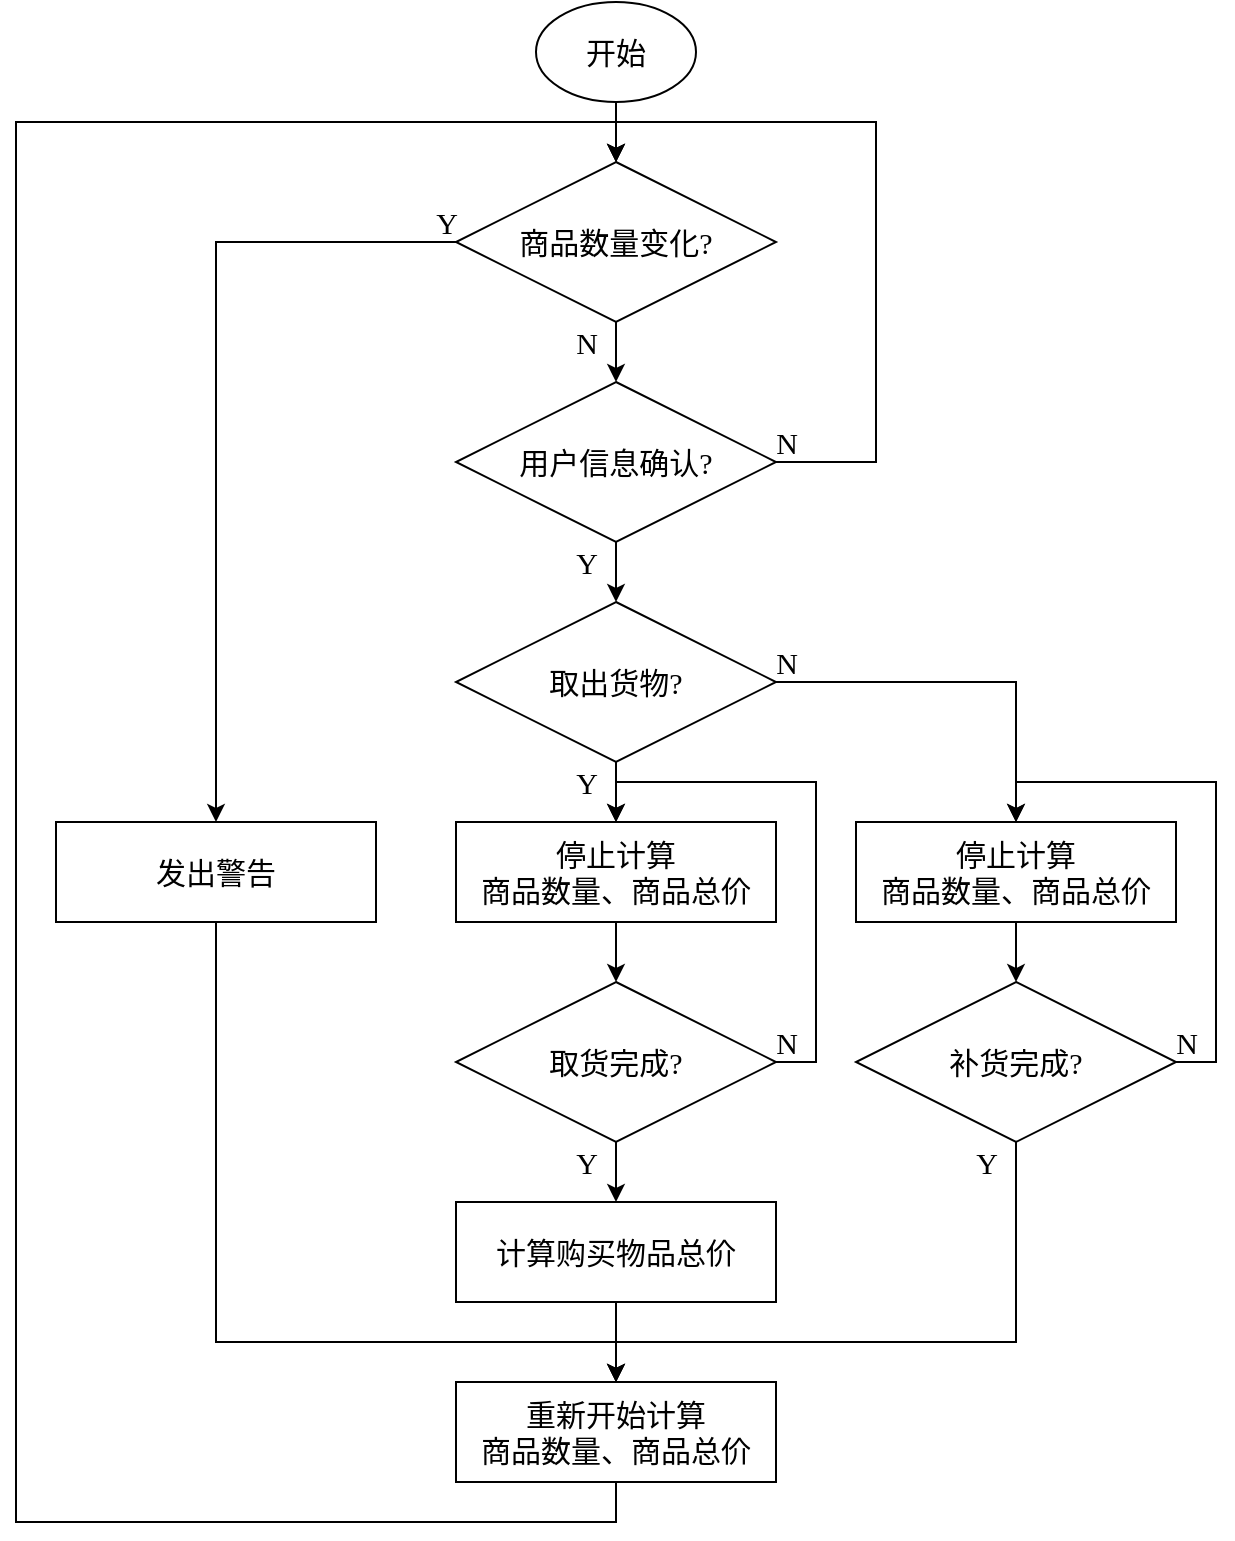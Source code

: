<mxfile scale="10" border="0">
    <diagram id="Jf5RHwIwj3P055EiEldz" name="第 1 页">
        <mxGraphModel dx="1161" dy="657" grid="1" gridSize="10" guides="1" tooltips="1" connect="1" arrows="1" fold="1" page="1" pageScale="1" pageWidth="1169" pageHeight="1654" math="0" shadow="0">
            <root>
                <mxCell id="0"/>
                <mxCell id="1" parent="0"/>
                <mxCell id="284" style="edgeStyle=none;rounded=0;html=1;entryX=0.5;entryY=0;entryDx=0;entryDy=0;fontFamily=宋体;fontSource=https%3A%2F%2Ffonts.googleapis.com%2Fcss%3Ffamily%3D%25E5%25AE%258B%25E4%25BD%2593;fontSize=15;" edge="1" parent="1" source="257" target="258">
                    <mxGeometry relative="1" as="geometry"/>
                </mxCell>
                <mxCell id="257" value="&lt;font face=&quot;宋体&quot; data-font-src=&quot;https://fonts.googleapis.com/css?family=%E5%AE%8B%E4%BD%93&quot; style=&quot;font-size: 15px&quot;&gt;开始&lt;/font&gt;" style="ellipse;whiteSpace=wrap;html=1;" vertex="1" parent="1">
                    <mxGeometry x="560" y="270" width="80" height="50" as="geometry"/>
                </mxCell>
                <mxCell id="269" style="edgeStyle=none;html=1;entryX=0.5;entryY=0;entryDx=0;entryDy=0;fontFamily=宋体;fontSource=https%3A%2F%2Ffonts.googleapis.com%2Fcss%3Ffamily%3D%25E5%25AE%258B%25E4%25BD%2593;fontSize=15;" edge="1" parent="1" source="258" target="259">
                    <mxGeometry relative="1" as="geometry"/>
                </mxCell>
                <mxCell id="281" style="edgeStyle=none;rounded=0;html=1;entryX=0.5;entryY=0;entryDx=0;entryDy=0;fontFamily=宋体;fontSource=https%3A%2F%2Ffonts.googleapis.com%2Fcss%3Ffamily%3D%25E5%25AE%258B%25E4%25BD%2593;fontSize=15;exitX=0;exitY=0.5;exitDx=0;exitDy=0;" edge="1" parent="1" source="258" target="268">
                    <mxGeometry relative="1" as="geometry">
                        <Array as="points">
                            <mxPoint x="400" y="390"/>
                        </Array>
                    </mxGeometry>
                </mxCell>
                <mxCell id="258" value="&lt;font style=&quot;font-size: 15px&quot; face=&quot;宋体&quot; data-font-src=&quot;https://fonts.googleapis.com/css?family=%E5%AE%8B%E4%BD%93&quot;&gt;商品数量变化?&lt;/font&gt;" style="rhombus;whiteSpace=wrap;html=1;" vertex="1" parent="1">
                    <mxGeometry x="520" y="350" width="160" height="80" as="geometry"/>
                </mxCell>
                <mxCell id="270" style="edgeStyle=none;html=1;entryX=0.5;entryY=0;entryDx=0;entryDy=0;fontFamily=宋体;fontSource=https%3A%2F%2Ffonts.googleapis.com%2Fcss%3Ffamily%3D%25E5%25AE%258B%25E4%25BD%2593;fontSize=15;" edge="1" parent="1" source="259" target="260">
                    <mxGeometry relative="1" as="geometry"/>
                </mxCell>
                <mxCell id="272" style="edgeStyle=none;html=1;entryX=0.5;entryY=0;entryDx=0;entryDy=0;fontFamily=宋体;fontSource=https%3A%2F%2Ffonts.googleapis.com%2Fcss%3Ffamily%3D%25E5%25AE%258B%25E4%25BD%2593;fontSize=15;rounded=0;exitX=1;exitY=0.5;exitDx=0;exitDy=0;" edge="1" parent="1" source="260" target="265">
                    <mxGeometry relative="1" as="geometry">
                        <Array as="points">
                            <mxPoint x="800" y="610"/>
                        </Array>
                    </mxGeometry>
                </mxCell>
                <mxCell id="296" style="edgeStyle=none;rounded=0;html=1;entryX=0.5;entryY=0;entryDx=0;entryDy=0;fontFamily=Times New Roman;fontSize=15;" edge="1" parent="1" source="259" target="258">
                    <mxGeometry relative="1" as="geometry">
                        <Array as="points">
                            <mxPoint x="730" y="500"/>
                            <mxPoint x="730" y="330"/>
                            <mxPoint x="600" y="330"/>
                        </Array>
                    </mxGeometry>
                </mxCell>
                <mxCell id="259" value="&lt;font style=&quot;font-size: 15px&quot; face=&quot;宋体&quot; data-font-src=&quot;https://fonts.googleapis.com/css?family=%E5%AE%8B%E4%BD%93&quot;&gt;用户信息确认?&lt;/font&gt;" style="rhombus;whiteSpace=wrap;html=1;" vertex="1" parent="1">
                    <mxGeometry x="520" y="460" width="160" height="80" as="geometry"/>
                </mxCell>
                <mxCell id="271" style="edgeStyle=none;html=1;entryX=0.5;entryY=0;entryDx=0;entryDy=0;fontFamily=宋体;fontSource=https%3A%2F%2Ffonts.googleapis.com%2Fcss%3Ffamily%3D%25E5%25AE%258B%25E4%25BD%2593;fontSize=15;" edge="1" parent="1" source="260" target="262">
                    <mxGeometry relative="1" as="geometry"/>
                </mxCell>
                <mxCell id="260" value="&lt;font style=&quot;font-size: 15px&quot; face=&quot;宋体&quot; data-font-src=&quot;https://fonts.googleapis.com/css?family=%E5%AE%8B%E4%BD%93&quot;&gt;取出货物?&lt;/font&gt;" style="rhombus;whiteSpace=wrap;html=1;" vertex="1" parent="1">
                    <mxGeometry x="520" y="570" width="160" height="80" as="geometry"/>
                </mxCell>
                <mxCell id="275" style="edgeStyle=none;rounded=0;html=1;entryX=0.5;entryY=0;entryDx=0;entryDy=0;fontFamily=宋体;fontSource=https%3A%2F%2Ffonts.googleapis.com%2Fcss%3Ffamily%3D%25E5%25AE%258B%25E4%25BD%2593;fontSize=15;" edge="1" parent="1" source="261" target="263">
                    <mxGeometry relative="1" as="geometry"/>
                </mxCell>
                <mxCell id="278" style="edgeStyle=none;rounded=0;html=1;entryX=0.5;entryY=0;entryDx=0;entryDy=0;fontFamily=宋体;fontSource=https%3A%2F%2Ffonts.googleapis.com%2Fcss%3Ffamily%3D%25E5%25AE%258B%25E4%25BD%2593;fontSize=15;" edge="1" parent="1" source="261" target="262">
                    <mxGeometry relative="1" as="geometry">
                        <Array as="points">
                            <mxPoint x="700" y="800"/>
                            <mxPoint x="700" y="660"/>
                            <mxPoint x="600" y="660"/>
                        </Array>
                    </mxGeometry>
                </mxCell>
                <mxCell id="261" value="&lt;font style=&quot;font-size: 15px&quot; face=&quot;宋体&quot; data-font-src=&quot;https://fonts.googleapis.com/css?family=%E5%AE%8B%E4%BD%93&quot;&gt;取货完成?&lt;/font&gt;" style="rhombus;whiteSpace=wrap;html=1;" vertex="1" parent="1">
                    <mxGeometry x="520" y="760" width="160" height="80" as="geometry"/>
                </mxCell>
                <mxCell id="274" style="edgeStyle=none;rounded=0;html=1;entryX=0.5;entryY=0;entryDx=0;entryDy=0;fontFamily=宋体;fontSource=https%3A%2F%2Ffonts.googleapis.com%2Fcss%3Ffamily%3D%25E5%25AE%258B%25E4%25BD%2593;fontSize=15;" edge="1" parent="1" source="262" target="261">
                    <mxGeometry relative="1" as="geometry"/>
                </mxCell>
                <mxCell id="262" value="&lt;span&gt;停止计算&lt;br&gt;商品数量、商品总价&lt;/span&gt;" style="rounded=0;whiteSpace=wrap;html=1;fontFamily=宋体;fontSource=https%3A%2F%2Ffonts.googleapis.com%2Fcss%3Ffamily%3D%25E5%25AE%258B%25E4%25BD%2593;fontSize=15;" vertex="1" parent="1">
                    <mxGeometry x="520" y="680" width="160" height="50" as="geometry"/>
                </mxCell>
                <mxCell id="276" style="edgeStyle=none;rounded=0;html=1;entryX=0.5;entryY=0;entryDx=0;entryDy=0;fontFamily=宋体;fontSource=https%3A%2F%2Ffonts.googleapis.com%2Fcss%3Ffamily%3D%25E5%25AE%258B%25E4%25BD%2593;fontSize=15;" edge="1" parent="1" source="263" target="267">
                    <mxGeometry relative="1" as="geometry"/>
                </mxCell>
                <mxCell id="263" value="计算购买物品总价" style="rounded=0;whiteSpace=wrap;html=1;fontFamily=宋体;fontSource=https%3A%2F%2Ffonts.googleapis.com%2Fcss%3Ffamily%3D%25E5%25AE%258B%25E4%25BD%2593;fontSize=15;" vertex="1" parent="1">
                    <mxGeometry x="520" y="870" width="160" height="50" as="geometry"/>
                </mxCell>
                <mxCell id="277" style="edgeStyle=none;rounded=0;html=1;entryX=0.5;entryY=0;entryDx=0;entryDy=0;fontFamily=宋体;fontSource=https%3A%2F%2Ffonts.googleapis.com%2Fcss%3Ffamily%3D%25E5%25AE%258B%25E4%25BD%2593;fontSize=15;" edge="1" parent="1" source="264" target="267">
                    <mxGeometry relative="1" as="geometry">
                        <Array as="points">
                            <mxPoint x="800" y="940"/>
                            <mxPoint x="600" y="940"/>
                        </Array>
                    </mxGeometry>
                </mxCell>
                <mxCell id="279" style="edgeStyle=none;rounded=0;html=1;entryX=0.5;entryY=0;entryDx=0;entryDy=0;fontFamily=宋体;fontSource=https%3A%2F%2Ffonts.googleapis.com%2Fcss%3Ffamily%3D%25E5%25AE%258B%25E4%25BD%2593;fontSize=15;" edge="1" parent="1" source="264" target="265">
                    <mxGeometry relative="1" as="geometry">
                        <Array as="points">
                            <mxPoint x="900" y="800"/>
                            <mxPoint x="900" y="705"/>
                            <mxPoint x="900" y="660"/>
                            <mxPoint x="800" y="660"/>
                        </Array>
                    </mxGeometry>
                </mxCell>
                <mxCell id="264" value="&lt;font style=&quot;font-size: 15px&quot; face=&quot;宋体&quot; data-font-src=&quot;https://fonts.googleapis.com/css?family=%E5%AE%8B%E4%BD%93&quot;&gt;补货完成?&lt;/font&gt;" style="rhombus;whiteSpace=wrap;html=1;" vertex="1" parent="1">
                    <mxGeometry x="720" y="760" width="160" height="80" as="geometry"/>
                </mxCell>
                <mxCell id="273" style="edgeStyle=none;rounded=0;html=1;entryX=0.5;entryY=0;entryDx=0;entryDy=0;fontFamily=宋体;fontSource=https%3A%2F%2Ffonts.googleapis.com%2Fcss%3Ffamily%3D%25E5%25AE%258B%25E4%25BD%2593;fontSize=15;" edge="1" parent="1" source="265" target="264">
                    <mxGeometry relative="1" as="geometry"/>
                </mxCell>
                <mxCell id="265" value="&lt;span&gt;停止计算&lt;br&gt;商品数量、商品总价&lt;/span&gt;" style="rounded=0;whiteSpace=wrap;html=1;fontFamily=宋体;fontSource=https%3A%2F%2Ffonts.googleapis.com%2Fcss%3Ffamily%3D%25E5%25AE%258B%25E4%25BD%2593;fontSize=15;" vertex="1" parent="1">
                    <mxGeometry x="720" y="680" width="160" height="50" as="geometry"/>
                </mxCell>
                <mxCell id="283" style="edgeStyle=none;rounded=0;html=1;entryX=0.5;entryY=0;entryDx=0;entryDy=0;fontFamily=宋体;fontSource=https%3A%2F%2Ffonts.googleapis.com%2Fcss%3Ffamily%3D%25E5%25AE%258B%25E4%25BD%2593;fontSize=15;" edge="1" parent="1" source="267" target="258">
                    <mxGeometry relative="1" as="geometry">
                        <Array as="points">
                            <mxPoint x="600" y="1030"/>
                            <mxPoint x="300" y="1030"/>
                            <mxPoint x="300" y="700"/>
                            <mxPoint x="300" y="330"/>
                            <mxPoint x="600" y="330"/>
                        </Array>
                    </mxGeometry>
                </mxCell>
                <mxCell id="267" value="&lt;span&gt;重新开始计算&lt;br&gt;商品数量、商品总价&lt;/span&gt;" style="rounded=0;whiteSpace=wrap;html=1;fontFamily=宋体;fontSource=https%3A%2F%2Ffonts.googleapis.com%2Fcss%3Ffamily%3D%25E5%25AE%258B%25E4%25BD%2593;fontSize=15;" vertex="1" parent="1">
                    <mxGeometry x="520" y="960" width="160" height="50" as="geometry"/>
                </mxCell>
                <mxCell id="282" style="edgeStyle=none;rounded=0;html=1;entryX=0.5;entryY=0;entryDx=0;entryDy=0;fontFamily=宋体;fontSource=https%3A%2F%2Ffonts.googleapis.com%2Fcss%3Ffamily%3D%25E5%25AE%258B%25E4%25BD%2593;fontSize=15;" edge="1" parent="1" source="268" target="267">
                    <mxGeometry relative="1" as="geometry">
                        <Array as="points">
                            <mxPoint x="400" y="940"/>
                            <mxPoint x="600" y="940"/>
                        </Array>
                    </mxGeometry>
                </mxCell>
                <mxCell id="268" value="发出警告" style="rounded=0;whiteSpace=wrap;html=1;fontFamily=宋体;fontSource=https%3A%2F%2Ffonts.googleapis.com%2Fcss%3Ffamily%3D%25E5%25AE%258B%25E4%25BD%2593;fontSize=15;" vertex="1" parent="1">
                    <mxGeometry x="320" y="680" width="160" height="50" as="geometry"/>
                </mxCell>
                <mxCell id="285" value="&lt;font face=&quot;Times New Roman&quot;&gt;Y&lt;/font&gt;" style="text;html=1;align=center;verticalAlign=middle;resizable=0;points=[];autosize=1;strokeColor=none;fillColor=none;fontSize=15;fontFamily=宋体;" vertex="1" parent="1">
                    <mxGeometry x="500" y="370" width="30" height="20" as="geometry"/>
                </mxCell>
                <mxCell id="286" value="&lt;font face=&quot;Times New Roman&quot;&gt;N&lt;/font&gt;" style="text;html=1;align=center;verticalAlign=middle;resizable=0;points=[];autosize=1;strokeColor=none;fillColor=none;fontSize=15;fontFamily=宋体;" vertex="1" parent="1">
                    <mxGeometry x="670" y="480" width="30" height="20" as="geometry"/>
                </mxCell>
                <mxCell id="288" value="&lt;font face=&quot;Times New Roman&quot;&gt;Y&lt;/font&gt;" style="text;html=1;align=center;verticalAlign=middle;resizable=0;points=[];autosize=1;strokeColor=none;fillColor=none;fontSize=15;fontFamily=宋体;" vertex="1" parent="1">
                    <mxGeometry x="570" y="540" width="30" height="20" as="geometry"/>
                </mxCell>
                <mxCell id="289" value="&lt;font face=&quot;Times New Roman&quot;&gt;Y&lt;/font&gt;" style="text;html=1;align=center;verticalAlign=middle;resizable=0;points=[];autosize=1;strokeColor=none;fillColor=none;fontSize=15;fontFamily=宋体;" vertex="1" parent="1">
                    <mxGeometry x="570" y="650" width="30" height="20" as="geometry"/>
                </mxCell>
                <mxCell id="290" value="&lt;font face=&quot;Times New Roman&quot;&gt;Y&lt;/font&gt;" style="text;html=1;align=center;verticalAlign=middle;resizable=0;points=[];autosize=1;strokeColor=none;fillColor=none;fontSize=15;fontFamily=宋体;" vertex="1" parent="1">
                    <mxGeometry x="570" y="840" width="30" height="20" as="geometry"/>
                </mxCell>
                <mxCell id="291" value="&lt;font face=&quot;Times New Roman&quot;&gt;Y&lt;/font&gt;" style="text;html=1;align=center;verticalAlign=middle;resizable=0;points=[];autosize=1;strokeColor=none;fillColor=none;fontSize=15;fontFamily=宋体;" vertex="1" parent="1">
                    <mxGeometry x="770" y="840" width="30" height="20" as="geometry"/>
                </mxCell>
                <mxCell id="292" value="&lt;font face=&quot;Times New Roman&quot;&gt;N&lt;/font&gt;" style="text;html=1;align=center;verticalAlign=middle;resizable=0;points=[];autosize=1;strokeColor=none;fillColor=none;fontSize=15;fontFamily=宋体;" vertex="1" parent="1">
                    <mxGeometry x="570" y="430" width="30" height="20" as="geometry"/>
                </mxCell>
                <mxCell id="293" value="&lt;font face=&quot;Times New Roman&quot;&gt;N&lt;/font&gt;" style="text;html=1;align=center;verticalAlign=middle;resizable=0;points=[];autosize=1;strokeColor=none;fillColor=none;fontSize=15;fontFamily=宋体;" vertex="1" parent="1">
                    <mxGeometry x="670" y="590" width="30" height="20" as="geometry"/>
                </mxCell>
                <mxCell id="294" value="&lt;font face=&quot;Times New Roman&quot;&gt;N&lt;/font&gt;" style="text;html=1;align=center;verticalAlign=middle;resizable=0;points=[];autosize=1;strokeColor=none;fillColor=none;fontSize=15;fontFamily=宋体;" vertex="1" parent="1">
                    <mxGeometry x="670" y="780" width="30" height="20" as="geometry"/>
                </mxCell>
                <mxCell id="295" value="&lt;font face=&quot;Times New Roman&quot;&gt;N&lt;/font&gt;" style="text;html=1;align=center;verticalAlign=middle;resizable=0;points=[];autosize=1;strokeColor=none;fillColor=none;fontSize=15;fontFamily=宋体;" vertex="1" parent="1">
                    <mxGeometry x="870" y="780" width="30" height="20" as="geometry"/>
                </mxCell>
            </root>
        </mxGraphModel>
    </diagram>
</mxfile>